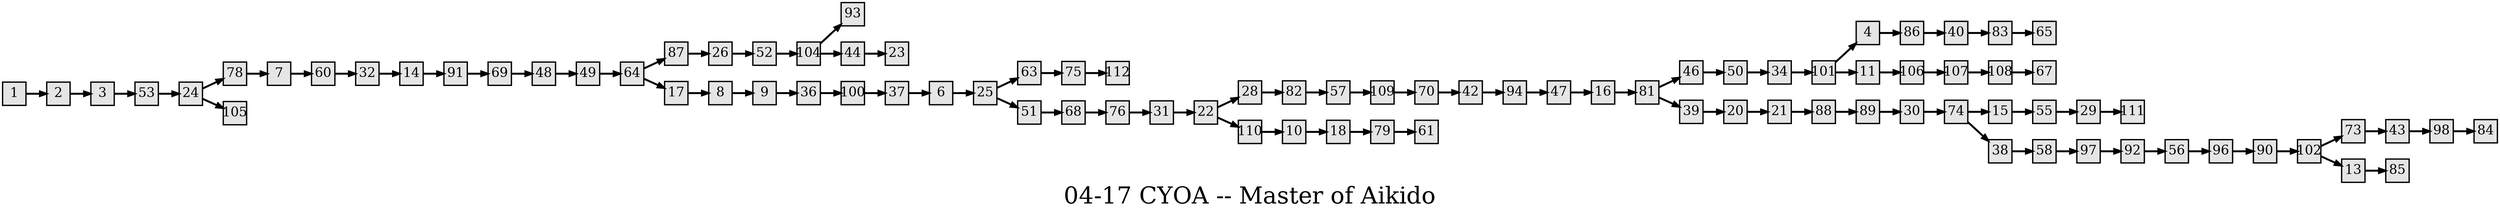 digraph g{
  graph [ label="04-17 CYOA -- Master of Aikido" rankdir=LR, ordering=out, fontsize=36, nodesep="0.35", ranksep="0.45"];
  node  [shape=rect, penwidth=2, fontsize=20, style=filled, fillcolor=grey90, margin="0,0", labelfloat=true, regular=true, fixedsize=true];
  edge  [labelfloat=true, penwidth=3, fontsize=12];

  1 -> 2;
  2 -> 3;
  3 -> 53;
  4 -> 86;
  6 -> 25;
  7 -> 60;
  8 -> 9;
  9 -> 36;
  10 -> 18;
  11 -> 106;
  13 -> 85;
  14 -> 91;
  15 -> 55;
  16 -> 81;
  17 -> 8;
  18 -> 79;
  20 -> 21;
  21 -> 88;
  22 -> 28;
  22 -> 110;
  24 -> 78;
  24 -> 105;
  25 -> 63;
  25 -> 51;
  26 -> 52;
  28 -> 82;
  29 -> 111;
  30 -> 74;
  31 -> 22;
  32 -> 14;
  34 -> 101;
  36 -> 100;
  37 -> 6;
  38 -> 58;
  39 -> 20;
  40 -> 83;
  42 -> 94;
  43 -> 98;
  44 -> 23;
  46 -> 50;
  47 -> 16;
  48 -> 49;
  49 -> 64;
  50 -> 34;
  51 -> 68;
  52 -> 104;
  53 -> 24;
  55 -> 29;
  56 -> 96;
  57 -> 109;
  58 -> 97;
  60 -> 32;
  63 -> 75;
  64 -> 87;
  64 -> 17;
  68 -> 76;
  69 -> 48;
  70 -> 42;
  73 -> 43;
  74 -> 15;
  74 -> 38;
  75 -> 112;
  76 -> 31;
  78 -> 7;
  79 -> 61;
  81 -> 46;
  81 -> 39;
  82 -> 57;
  83 -> 65;
  86 -> 40;
  87 -> 26;
  88 -> 89;
  89 -> 30;
  90 -> 102;
  91 -> 69;
  92 -> 56;
  94 -> 47;
  96 -> 90;
  97 -> 92;
  98 -> 84;
  100 -> 37;
  101 -> 4;
  101 -> 11;
  102 -> 73;
  102 -> 13;
  104 -> 93;
  104 -> 44;
  106 -> 107;
  107 -> 108;
  108 -> 67;
  109 -> 70;
  110 -> 10;
}

